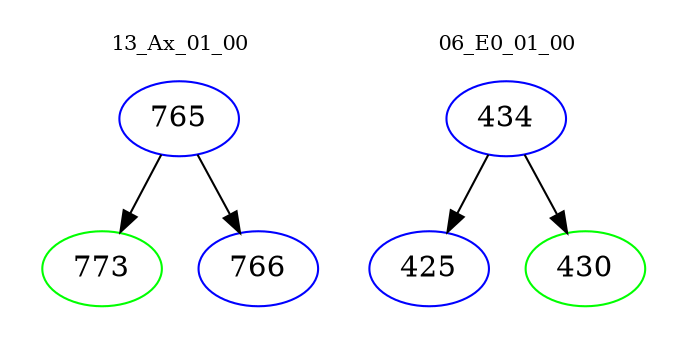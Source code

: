 digraph{
subgraph cluster_0 {
color = white
label = "13_Ax_01_00";
fontsize=10;
T0_765 [label="765", color="blue"]
T0_765 -> T0_773 [color="black"]
T0_773 [label="773", color="green"]
T0_765 -> T0_766 [color="black"]
T0_766 [label="766", color="blue"]
}
subgraph cluster_1 {
color = white
label = "06_E0_01_00";
fontsize=10;
T1_434 [label="434", color="blue"]
T1_434 -> T1_425 [color="black"]
T1_425 [label="425", color="blue"]
T1_434 -> T1_430 [color="black"]
T1_430 [label="430", color="green"]
}
}

